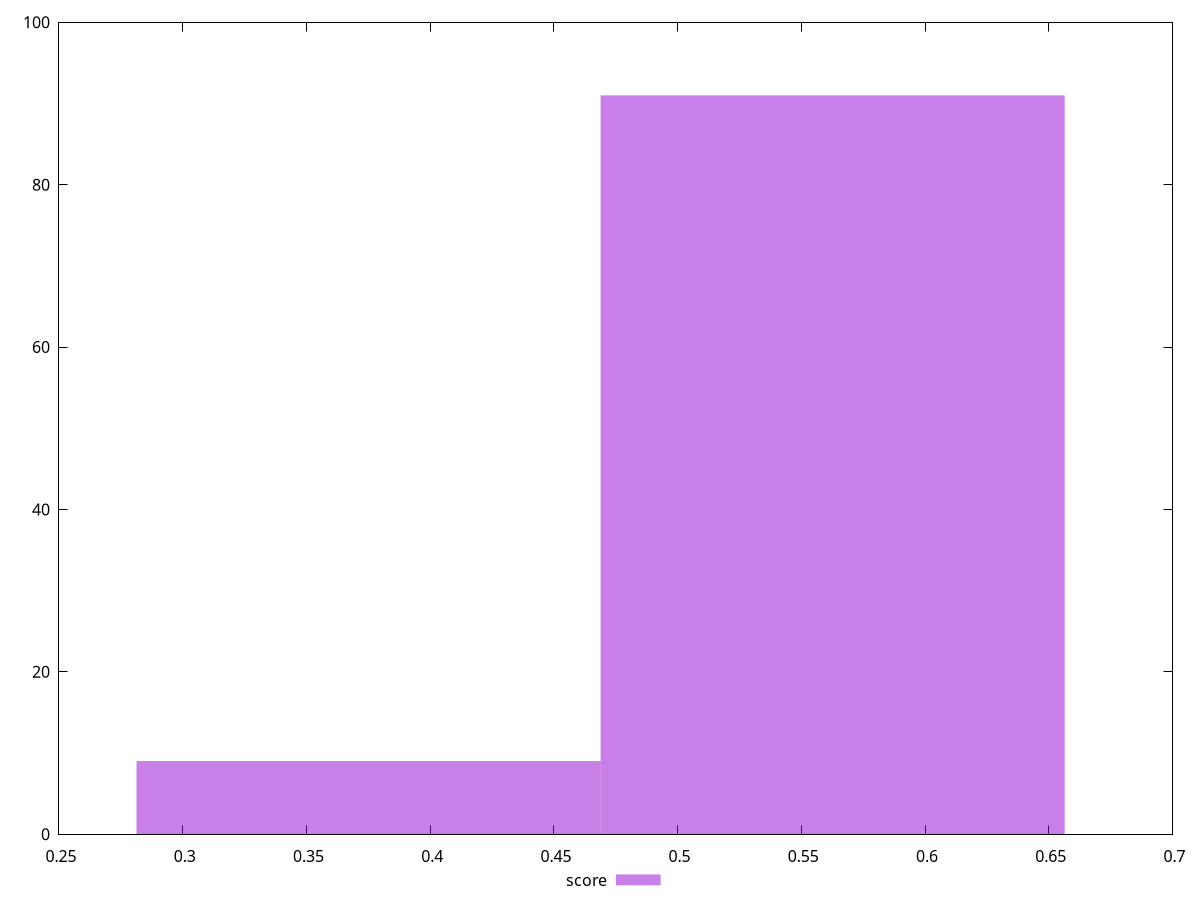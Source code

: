 reset
set terminal svg size 640, 490 enhanced background rgb 'white'
set output "reprap/cumulative-layout-shift/samples/pages+cached+noexternal+nofonts+nosvg+noimg+nocss/score/histogram.svg"

$score <<EOF
0.5626555666650407 91
0.3751037111100271 9
EOF

set key outside below
set boxwidth 0.18755185555501355
set yrange [0:100]
set style fill transparent solid 0.5 noborder

plot \
  $score title "score" with boxes, \


reset